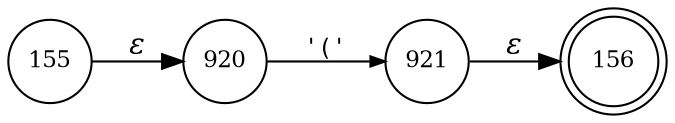 digraph ATN {
rankdir=LR;
s156[fontsize=11, label="156", shape=doublecircle, fixedsize=true, width=.6];
s920[fontsize=11,label="920", shape=circle, fixedsize=true, width=.55, peripheries=1];
s921[fontsize=11,label="921", shape=circle, fixedsize=true, width=.55, peripheries=1];
s155[fontsize=11,label="155", shape=circle, fixedsize=true, width=.55, peripheries=1];
s155 -> s920 [fontname="Times-Italic", label="&epsilon;"];
s920 -> s921 [fontsize=11, fontname="Courier", arrowsize=.7, label = "'('", arrowhead = normal];
s921 -> s156 [fontname="Times-Italic", label="&epsilon;"];
}